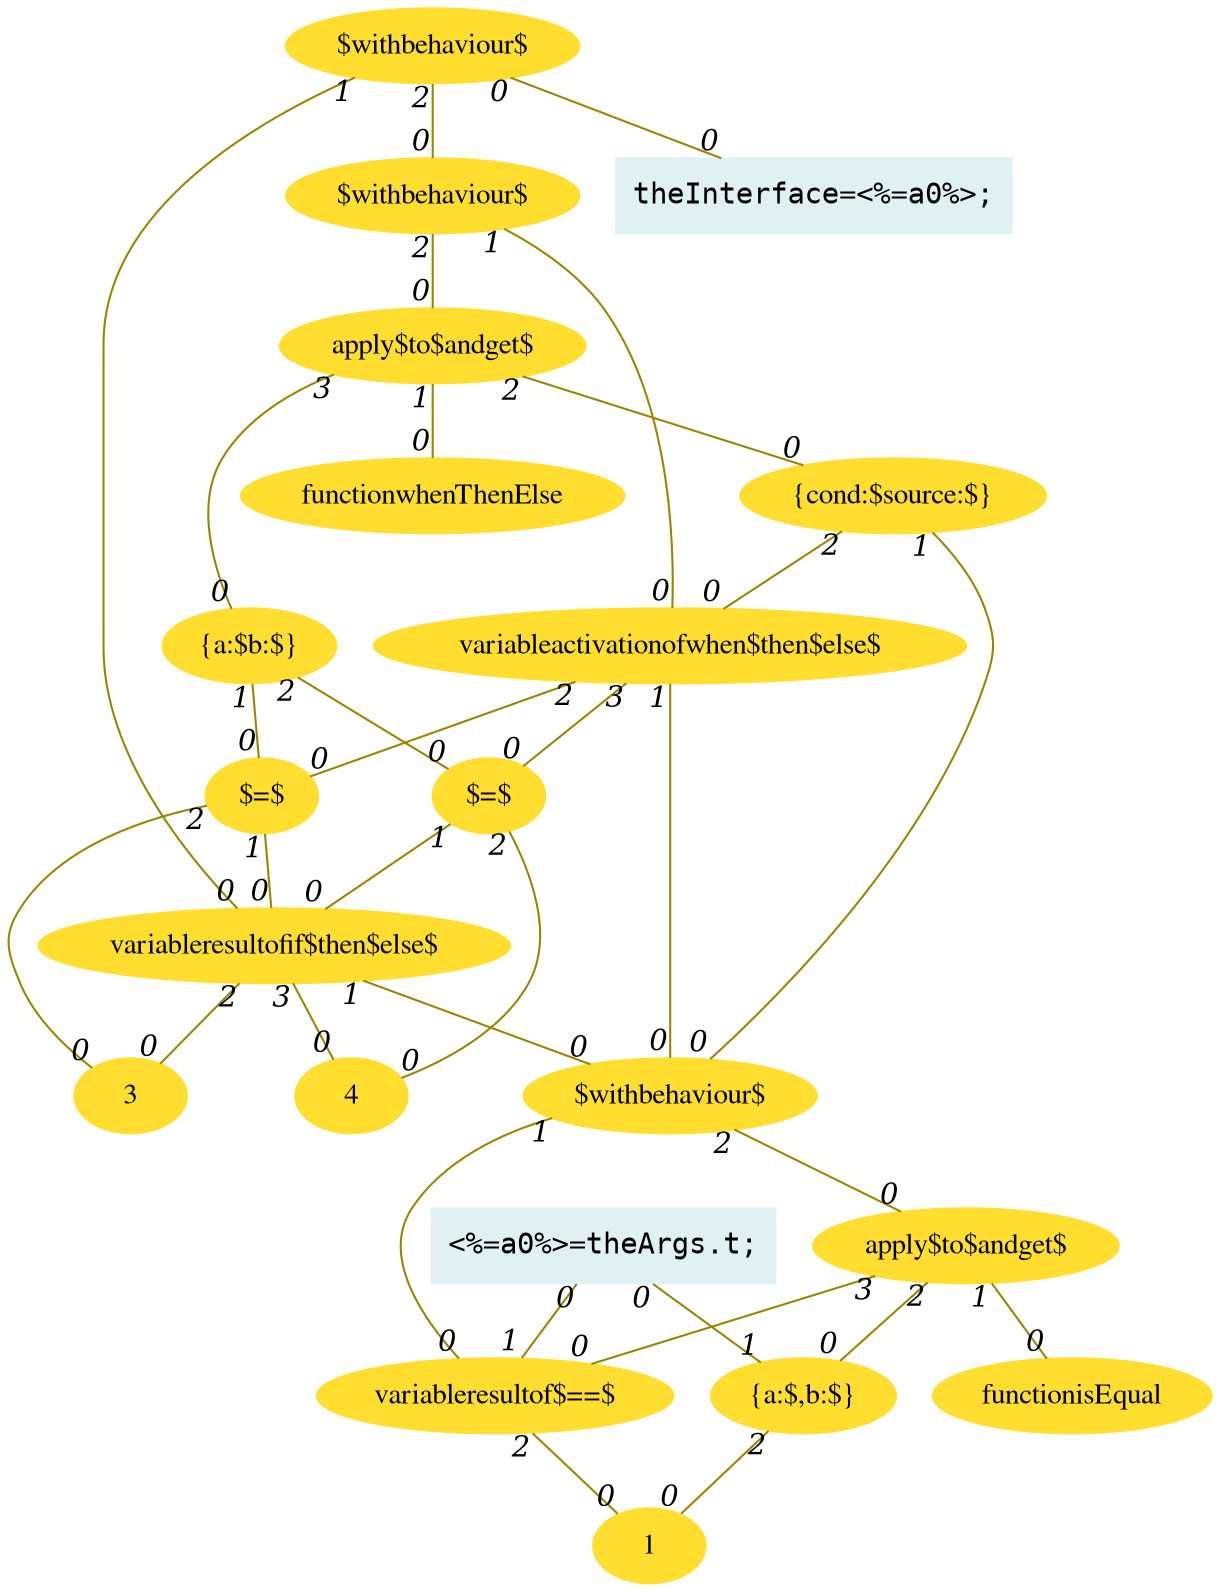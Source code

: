 digraph g{node_4150 [shape="ellipse", style="filled", color="#ffde2f", fontname="Times", label="1" ]
node_4156 [shape="ellipse", style="filled", color="#ffde2f", fontname="Times", label="variableresultof$==$" ]
node_4157 [shape="ellipse", style="filled", color="#ffde2f", fontname="Times", label="functionisEqual" ]
node_4158 [shape="ellipse", style="filled", color="#ffde2f", fontname="Times", label="{a:$,b:$}" ]
node_4159 [shape="ellipse", style="filled", color="#ffde2f", fontname="Times", label="apply$to$andget$" ]
node_4160 [shape="ellipse", style="filled", color="#ffde2f", fontname="Times", label="$withbehaviour$" ]
node_4184 [shape="ellipse", style="filled", color="#ffde2f", fontname="Times", label="3" ]
node_4188 [shape="ellipse", style="filled", color="#ffde2f", fontname="Times", label="4" ]
node_4195 [shape="ellipse", style="filled", color="#ffde2f", fontname="Times", label="variableresultofif$then$else$" ]
node_4196 [shape="ellipse", style="filled", color="#ffde2f", fontname="Times", label="$=$" ]
node_4197 [shape="ellipse", style="filled", color="#ffde2f", fontname="Times", label="$=$" ]
node_4198 [shape="ellipse", style="filled", color="#ffde2f", fontname="Times", label="variableactivationofwhen$then$else$" ]
node_4199 [shape="ellipse", style="filled", color="#ffde2f", fontname="Times", label="functionwhenThenElse" ]
node_4200 [shape="ellipse", style="filled", color="#ffde2f", fontname="Times", label="{cond:$source:$}" ]
node_4201 [shape="ellipse", style="filled", color="#ffde2f", fontname="Times", label="{a:$b:$}" ]
node_4202 [shape="ellipse", style="filled", color="#ffde2f", fontname="Times", label="apply$to$andget$" ]
node_4203 [shape="ellipse", style="filled", color="#ffde2f", fontname="Times", label="$withbehaviour$" ]
node_4204 [shape="ellipse", style="filled", color="#ffde2f", fontname="Times", label="$withbehaviour$" ]
node_4250 [shape="box", style="filled", color="#dff1f2", fontname="Courier", label="<%=a0%>=theArgs.t;
" ]
node_4252 [shape="box", style="filled", color="#dff1f2", fontname="Courier", label="theInterface=<%=a0%>;
" ]
node_4159 -> node_4156 [dir=none, arrowHead=none, fontname="Times-Italic", arrowsize=1, color="#9d8400", label="",  headlabel="0", taillabel="3" ]
node_4159 -> node_4157 [dir=none, arrowHead=none, fontname="Times-Italic", arrowsize=1, color="#9d8400", label="",  headlabel="0", taillabel="1" ]
node_4159 -> node_4158 [dir=none, arrowHead=none, fontname="Times-Italic", arrowsize=1, color="#9d8400", label="",  headlabel="0", taillabel="2" ]
node_4160 -> node_4156 [dir=none, arrowHead=none, fontname="Times-Italic", arrowsize=1, color="#9d8400", label="",  headlabel="0", taillabel="1" ]
node_4160 -> node_4159 [dir=none, arrowHead=none, fontname="Times-Italic", arrowsize=1, color="#9d8400", label="",  headlabel="0", taillabel="2" ]
node_4156 -> node_4150 [dir=none, arrowHead=none, fontname="Times-Italic", arrowsize=1, color="#9d8400", label="",  headlabel="0", taillabel="2" ]
node_4158 -> node_4150 [dir=none, arrowHead=none, fontname="Times-Italic", arrowsize=1, color="#9d8400", label="",  headlabel="0", taillabel="2" ]
node_4196 -> node_4195 [dir=none, arrowHead=none, fontname="Times-Italic", arrowsize=1, color="#9d8400", label="",  headlabel="0", taillabel="1" ]
node_4197 -> node_4195 [dir=none, arrowHead=none, fontname="Times-Italic", arrowsize=1, color="#9d8400", label="",  headlabel="0", taillabel="1" ]
node_4200 -> node_4198 [dir=none, arrowHead=none, fontname="Times-Italic", arrowsize=1, color="#9d8400", label="",  headlabel="0", taillabel="2" ]
node_4202 -> node_4199 [dir=none, arrowHead=none, fontname="Times-Italic", arrowsize=1, color="#9d8400", label="",  headlabel="0", taillabel="1" ]
node_4202 -> node_4200 [dir=none, arrowHead=none, fontname="Times-Italic", arrowsize=1, color="#9d8400", label="",  headlabel="0", taillabel="2" ]
node_4202 -> node_4201 [dir=none, arrowHead=none, fontname="Times-Italic", arrowsize=1, color="#9d8400", label="",  headlabel="0", taillabel="3" ]
node_4203 -> node_4198 [dir=none, arrowHead=none, fontname="Times-Italic", arrowsize=1, color="#9d8400", label="",  headlabel="0", taillabel="1" ]
node_4203 -> node_4202 [dir=none, arrowHead=none, fontname="Times-Italic", arrowsize=1, color="#9d8400", label="",  headlabel="0", taillabel="2" ]
node_4198 -> node_4196 [dir=none, arrowHead=none, fontname="Times-Italic", arrowsize=1, color="#9d8400", label="",  headlabel="0", taillabel="2" ]
node_4201 -> node_4196 [dir=none, arrowHead=none, fontname="Times-Italic", arrowsize=1, color="#9d8400", label="",  headlabel="0", taillabel="1" ]
node_4198 -> node_4197 [dir=none, arrowHead=none, fontname="Times-Italic", arrowsize=1, color="#9d8400", label="",  headlabel="0", taillabel="3" ]
node_4201 -> node_4197 [dir=none, arrowHead=none, fontname="Times-Italic", arrowsize=1, color="#9d8400", label="",  headlabel="0", taillabel="2" ]
node_4204 -> node_4195 [dir=none, arrowHead=none, fontname="Times-Italic", arrowsize=1, color="#9d8400", label="",  headlabel="0", taillabel="1" ]
node_4204 -> node_4203 [dir=none, arrowHead=none, fontname="Times-Italic", arrowsize=1, color="#9d8400", label="",  headlabel="0", taillabel="2" ]
node_4195 -> node_4160 [dir=none, arrowHead=none, fontname="Times-Italic", arrowsize=1, color="#9d8400", label="",  headlabel="0", taillabel="1" ]
node_4198 -> node_4160 [dir=none, arrowHead=none, fontname="Times-Italic", arrowsize=1, color="#9d8400", label="",  headlabel="0", taillabel="1" ]
node_4200 -> node_4160 [dir=none, arrowHead=none, fontname="Times-Italic", arrowsize=1, color="#9d8400", label="",  headlabel="0", taillabel="1" ]
node_4195 -> node_4184 [dir=none, arrowHead=none, fontname="Times-Italic", arrowsize=1, color="#9d8400", label="",  headlabel="0", taillabel="2" ]
node_4196 -> node_4184 [dir=none, arrowHead=none, fontname="Times-Italic", arrowsize=1, color="#9d8400", label="",  headlabel="0", taillabel="2" ]
node_4195 -> node_4188 [dir=none, arrowHead=none, fontname="Times-Italic", arrowsize=1, color="#9d8400", label="",  headlabel="0", taillabel="3" ]
node_4197 -> node_4188 [dir=none, arrowHead=none, fontname="Times-Italic", arrowsize=1, color="#9d8400", label="",  headlabel="0", taillabel="2" ]
node_4250 -> node_4156 [dir=none, arrowHead=none, fontname="Times-Italic", arrowsize=1, color="#9d8400", label="",  headlabel="1", taillabel="0" ]
node_4250 -> node_4158 [dir=none, arrowHead=none, fontname="Times-Italic", arrowsize=1, color="#9d8400", label="",  headlabel="1", taillabel="0" ]
node_4204 -> node_4252 [dir=none, arrowHead=none, fontname="Times-Italic", arrowsize=1, color="#9d8400", label="",  headlabel="0", taillabel="0" ]
}